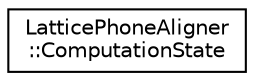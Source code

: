 digraph "Graphical Class Hierarchy"
{
  edge [fontname="Helvetica",fontsize="10",labelfontname="Helvetica",labelfontsize="10"];
  node [fontname="Helvetica",fontsize="10",shape=record];
  rankdir="LR";
  Node0 [label="LatticePhoneAligner\l::ComputationState",height=0.2,width=0.4,color="black", fillcolor="white", style="filled",URL="$classkaldi_1_1LatticePhoneAligner_1_1ComputationState.html"];
}
